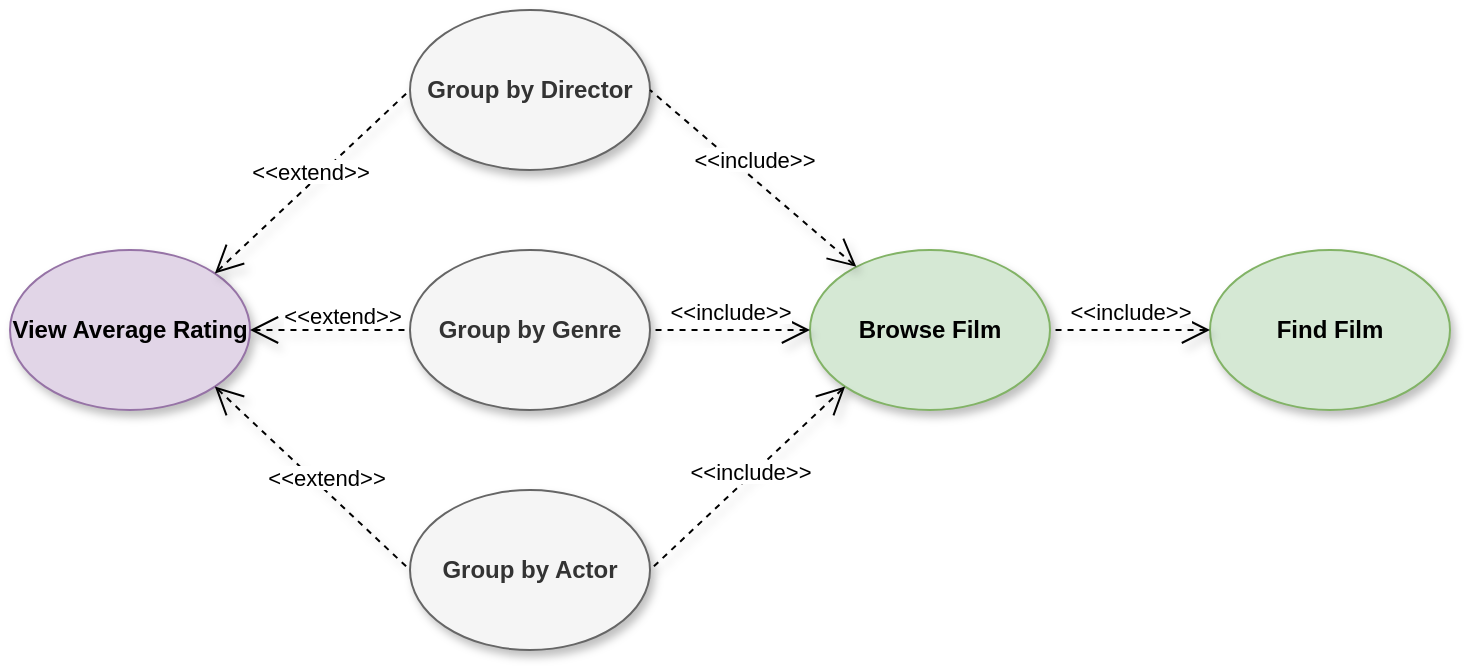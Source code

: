 <mxfile version="12.1.0" type="device" pages="1"><diagram id="BbvuW23b8s510joW4BoM" name="Pagina-1"><mxGraphModel dx="2877" dy="916" grid="1" gridSize="10" guides="1" tooltips="1" connect="1" arrows="1" fold="1" page="1" pageScale="1" pageWidth="827" pageHeight="1169" math="0" shadow="0"><root><mxCell id="0"/><mxCell id="1" parent="0"/><mxCell id="rXhuvYQdS-iXs7rEf8o9-7" value="View Average Rating" style="ellipse;whiteSpace=wrap;html=1;fontStyle=1;fillColor=#e1d5e7;strokeColor=#9673a6;shadow=1;" vertex="1" parent="1"><mxGeometry x="-1580" y="190" width="120" height="80" as="geometry"/></mxCell><mxCell id="rXhuvYQdS-iXs7rEf8o9-8" value="Group by Director" style="ellipse;whiteSpace=wrap;html=1;fontStyle=1;fillColor=#f5f5f5;strokeColor=#666666;shadow=1;fontColor=#333333;" vertex="1" parent="1"><mxGeometry x="-1380" y="70" width="120" height="80" as="geometry"/></mxCell><mxCell id="rXhuvYQdS-iXs7rEf8o9-9" value="Group by Genre" style="ellipse;whiteSpace=wrap;html=1;fontStyle=1;fillColor=#f5f5f5;strokeColor=#666666;shadow=1;fontColor=#333333;" vertex="1" parent="1"><mxGeometry x="-1380" y="190" width="120" height="80" as="geometry"/></mxCell><mxCell id="rXhuvYQdS-iXs7rEf8o9-10" value="Group by Actor" style="ellipse;whiteSpace=wrap;html=1;fontStyle=1;fillColor=#f5f5f5;strokeColor=#666666;shadow=1;fontColor=#333333;" vertex="1" parent="1"><mxGeometry x="-1380" y="310" width="120" height="80" as="geometry"/></mxCell><mxCell id="rXhuvYQdS-iXs7rEf8o9-11" value="Browse Film" style="ellipse;whiteSpace=wrap;html=1;fontStyle=1;fillColor=#d5e8d4;strokeColor=#82b366;shadow=1;" vertex="1" parent="1"><mxGeometry x="-1180" y="190" width="120" height="80" as="geometry"/></mxCell><mxCell id="rXhuvYQdS-iXs7rEf8o9-12" value="Find Film" style="ellipse;whiteSpace=wrap;html=1;fontStyle=1;fillColor=#d5e8d4;strokeColor=#82b366;shadow=1;" vertex="1" parent="1"><mxGeometry x="-980" y="190" width="120" height="80" as="geometry"/></mxCell><mxCell id="rXhuvYQdS-iXs7rEf8o9-13" value="&lt;span style=&quot;background-color: rgb(255 , 255 , 255)&quot;&gt;&amp;lt;&amp;lt;extend&amp;gt;&amp;gt;&lt;/span&gt;" style="edgeStyle=none;html=1;startArrow=open;endArrow=none;startSize=12;verticalAlign=bottom;dashed=1;labelBackgroundColor=none;entryX=0;entryY=0.5;entryDx=0;entryDy=0;shadow=1;exitX=1;exitY=0;exitDx=0;exitDy=0;" edge="1" parent="1" source="rXhuvYQdS-iXs7rEf8o9-7" target="rXhuvYQdS-iXs7rEf8o9-8"><mxGeometry x="-0.056" y="-2" width="160" relative="1" as="geometry"><mxPoint x="-840" y="-138" as="sourcePoint"/><mxPoint x="-680" y="82" as="targetPoint"/><mxPoint as="offset"/></mxGeometry></mxCell><mxCell id="rXhuvYQdS-iXs7rEf8o9-14" value="&lt;span style=&quot;background-color: rgb(255 , 255 , 255)&quot;&gt;&amp;lt;&amp;lt;extend&amp;gt;&amp;gt;&lt;/span&gt;" style="edgeStyle=none;html=1;startArrow=open;endArrow=none;startSize=12;verticalAlign=bottom;dashed=1;labelBackgroundColor=none;entryX=0;entryY=0.5;entryDx=0;entryDy=0;shadow=1;exitX=1;exitY=0.5;exitDx=0;exitDy=0;" edge="1" parent="1" source="rXhuvYQdS-iXs7rEf8o9-7" target="rXhuvYQdS-iXs7rEf8o9-9"><mxGeometry x="0.155" y="-2" width="160" relative="1" as="geometry"><mxPoint x="-1467.574" y="211.716" as="sourcePoint"/><mxPoint x="-1370" y="120.0" as="targetPoint"/><mxPoint as="offset"/></mxGeometry></mxCell><mxCell id="rXhuvYQdS-iXs7rEf8o9-15" value="&lt;span style=&quot;background-color: rgb(255 , 255 , 255)&quot;&gt;&amp;lt;&amp;lt;extend&amp;gt;&amp;gt;&lt;/span&gt;" style="edgeStyle=none;html=1;startArrow=open;endArrow=none;startSize=12;verticalAlign=bottom;dashed=1;labelBackgroundColor=none;entryX=0;entryY=0.5;entryDx=0;entryDy=0;shadow=1;exitX=1;exitY=1;exitDx=0;exitDy=0;" edge="1" parent="1" source="rXhuvYQdS-iXs7rEf8o9-7" target="rXhuvYQdS-iXs7rEf8o9-10"><mxGeometry x="0.155" y="-2" width="160" relative="1" as="geometry"><mxPoint x="-1450" y="240.0" as="sourcePoint"/><mxPoint x="-1370" y="240.0" as="targetPoint"/><mxPoint as="offset"/></mxGeometry></mxCell><mxCell id="rXhuvYQdS-iXs7rEf8o9-16" value="&lt;span style=&quot;background-color: rgb(255 , 255 , 255)&quot;&gt;&amp;lt;&amp;lt;include&amp;gt;&amp;gt;&lt;/span&gt;" style="edgeStyle=none;html=1;startArrow=open;endArrow=none;startSize=12;verticalAlign=bottom;dashed=1;labelBackgroundColor=none;entryX=1;entryY=0.5;entryDx=0;entryDy=0;shadow=1;exitX=0;exitY=1;exitDx=0;exitDy=0;" edge="1" parent="1" source="rXhuvYQdS-iXs7rEf8o9-11" target="rXhuvYQdS-iXs7rEf8o9-10"><mxGeometry x="0.047" y="5" width="160" relative="1" as="geometry"><mxPoint x="-680" y="202" as="sourcePoint"/><mxPoint x="-680" y="162" as="targetPoint"/><mxPoint as="offset"/></mxGeometry></mxCell><mxCell id="rXhuvYQdS-iXs7rEf8o9-17" value="&lt;span style=&quot;background-color: rgb(255 , 255 , 255)&quot;&gt;&amp;lt;&amp;lt;include&amp;gt;&amp;gt;&lt;/span&gt;" style="edgeStyle=none;html=1;startArrow=open;endArrow=none;startSize=12;verticalAlign=bottom;dashed=1;labelBackgroundColor=none;entryX=1;entryY=0.5;entryDx=0;entryDy=0;shadow=1;exitX=0;exitY=0.5;exitDx=0;exitDy=0;" edge="1" parent="1" source="rXhuvYQdS-iXs7rEf8o9-11" target="rXhuvYQdS-iXs7rEf8o9-9"><mxGeometry width="160" relative="1" as="geometry"><mxPoint x="-1152.426" y="268.284" as="sourcePoint"/><mxPoint x="-1250" y="360" as="targetPoint"/><mxPoint as="offset"/></mxGeometry></mxCell><mxCell id="rXhuvYQdS-iXs7rEf8o9-18" value="&lt;span style=&quot;background-color: rgb(255 , 255 , 255)&quot;&gt;&amp;lt;&amp;lt;include&amp;gt;&amp;gt;&lt;/span&gt;" style="edgeStyle=none;html=1;startArrow=open;endArrow=none;startSize=12;verticalAlign=bottom;dashed=1;labelBackgroundColor=none;entryX=1;entryY=0.5;entryDx=0;entryDy=0;shadow=1;" edge="1" parent="1" source="rXhuvYQdS-iXs7rEf8o9-11" target="rXhuvYQdS-iXs7rEf8o9-8"><mxGeometry width="160" relative="1" as="geometry"><mxPoint x="-1170" y="240" as="sourcePoint"/><mxPoint x="-1250" y="240" as="targetPoint"/><mxPoint as="offset"/></mxGeometry></mxCell><mxCell id="rXhuvYQdS-iXs7rEf8o9-19" value="&lt;span style=&quot;background-color: rgb(255 , 255 , 255)&quot;&gt;&amp;lt;&amp;lt;include&amp;gt;&amp;gt;&lt;/span&gt;" style="edgeStyle=none;html=1;startArrow=open;endArrow=none;startSize=12;verticalAlign=bottom;dashed=1;labelBackgroundColor=none;entryX=1;entryY=0.5;entryDx=0;entryDy=0;shadow=1;exitX=0;exitY=0.5;exitDx=0;exitDy=0;" edge="1" parent="1" source="rXhuvYQdS-iXs7rEf8o9-12" target="rXhuvYQdS-iXs7rEf8o9-11"><mxGeometry width="160" relative="1" as="geometry"><mxPoint x="-1146.836" y="208.426" as="sourcePoint"/><mxPoint x="-1250" y="120" as="targetPoint"/><mxPoint as="offset"/></mxGeometry></mxCell></root></mxGraphModel></diagram></mxfile>